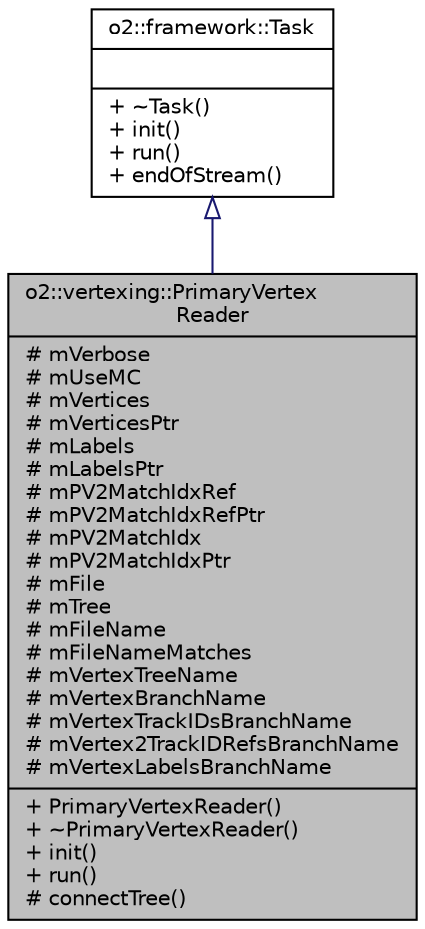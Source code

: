 digraph "o2::vertexing::PrimaryVertexReader"
{
 // INTERACTIVE_SVG=YES
  bgcolor="transparent";
  edge [fontname="Helvetica",fontsize="10",labelfontname="Helvetica",labelfontsize="10"];
  node [fontname="Helvetica",fontsize="10",shape=record];
  Node0 [label="{o2::vertexing::PrimaryVertex\lReader\n|# mVerbose\l# mUseMC\l# mVertices\l# mVerticesPtr\l# mLabels\l# mLabelsPtr\l# mPV2MatchIdxRef\l# mPV2MatchIdxRefPtr\l# mPV2MatchIdx\l# mPV2MatchIdxPtr\l# mFile\l# mTree\l# mFileName\l# mFileNameMatches\l# mVertexTreeName\l# mVertexBranchName\l# mVertexTrackIDsBranchName\l# mVertex2TrackIDRefsBranchName\l# mVertexLabelsBranchName\l|+ PrimaryVertexReader()\l+ ~PrimaryVertexReader()\l+ init()\l+ run()\l# connectTree()\l}",height=0.2,width=0.4,color="black", fillcolor="grey75", style="filled", fontcolor="black"];
  Node1 -> Node0 [dir="back",color="midnightblue",fontsize="10",style="solid",arrowtail="onormal",fontname="Helvetica"];
  Node1 [label="{o2::framework::Task\n||+ ~Task()\l+ init()\l+ run()\l+ endOfStream()\l}",height=0.2,width=0.4,color="black",URL="$de/dac/classo2_1_1framework_1_1Task.html"];
}
